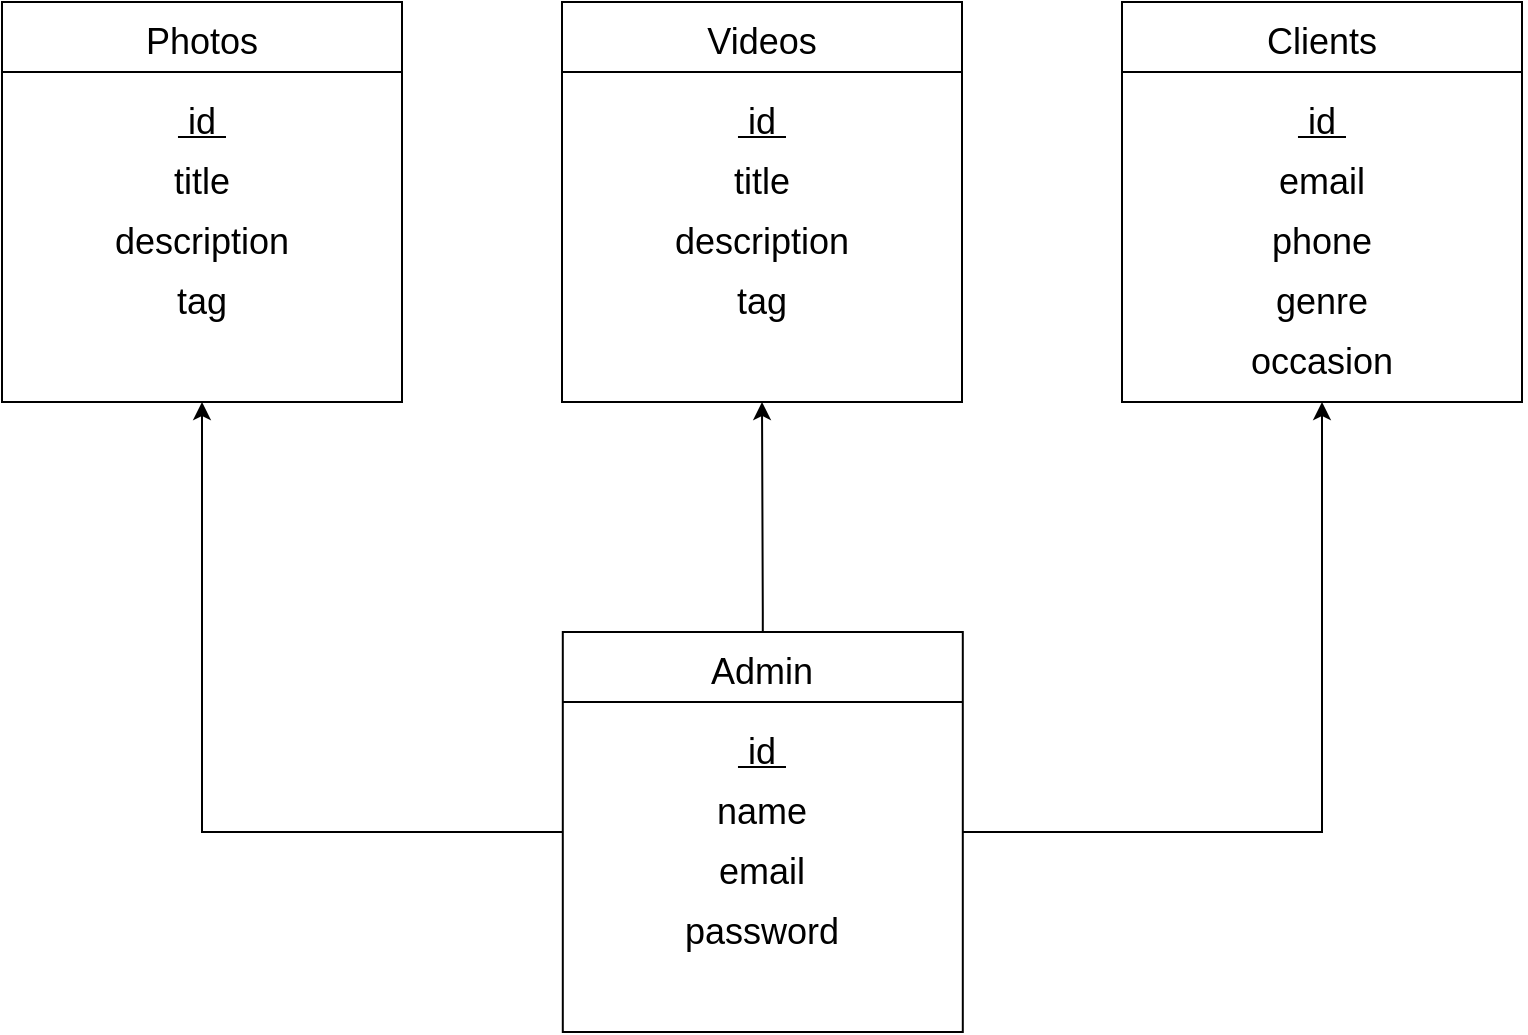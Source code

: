 <mxfile>
    <diagram id="6rJ5F0iTvcQhFKZNp73E" name="Page-1">
        <mxGraphModel dx="330" dy="183" grid="1" gridSize="10" guides="1" tooltips="1" connect="1" arrows="1" fold="1" page="1" pageScale="1" pageWidth="827" pageHeight="1169" math="0" shadow="0">
            <root>
                <mxCell id="0"/>
                <mxCell id="1" parent="0"/>
                <mxCell id="52" style="edgeStyle=orthogonalEdgeStyle;rounded=0;orthogonalLoop=1;jettySize=auto;html=1;entryX=0.5;entryY=1;entryDx=0;entryDy=0;" edge="1" parent="1" source="19" target="36">
                    <mxGeometry relative="1" as="geometry">
                        <mxPoint x="409.6" y="525" as="targetPoint"/>
                        <Array as="points">
                            <mxPoint x="399.6" y="645"/>
                            <mxPoint x="399.6" y="645"/>
                        </Array>
                    </mxGeometry>
                </mxCell>
                <mxCell id="56" style="edgeStyle=orthogonalEdgeStyle;rounded=0;orthogonalLoop=1;jettySize=auto;html=1;entryX=0.5;entryY=1;entryDx=0;entryDy=0;" edge="1" parent="1" source="19" target="43">
                    <mxGeometry relative="1" as="geometry"/>
                </mxCell>
                <mxCell id="57" style="edgeStyle=orthogonalEdgeStyle;rounded=0;orthogonalLoop=1;jettySize=auto;html=1;entryX=0.5;entryY=1;entryDx=0;entryDy=0;" edge="1" parent="1" source="19" target="28">
                    <mxGeometry relative="1" as="geometry"/>
                </mxCell>
                <mxCell id="19" value="" style="whiteSpace=wrap;html=1;aspect=fixed;fillColor=none;" vertex="1" parent="1">
                    <mxGeometry x="300.4" y="655" width="200" height="200" as="geometry"/>
                </mxCell>
                <mxCell id="20" value="" style="endArrow=none;html=1;exitX=-0.002;exitY=0.175;exitDx=0;exitDy=0;exitPerimeter=0;entryX=1;entryY=0.175;entryDx=0;entryDy=0;entryPerimeter=0;" edge="1" parent="1" source="19" target="19">
                    <mxGeometry width="50" height="50" relative="1" as="geometry">
                        <mxPoint x="610.4" y="805" as="sourcePoint"/>
                        <mxPoint x="660.4" y="755" as="targetPoint"/>
                    </mxGeometry>
                </mxCell>
                <mxCell id="21" value="&lt;font style=&quot;font-size: 18px&quot;&gt;Admin&lt;/font&gt;" style="text;html=1;strokeColor=none;fillColor=none;align=center;verticalAlign=middle;whiteSpace=wrap;rounded=0;" vertex="1" parent="1">
                    <mxGeometry x="380.4" y="665" width="40" height="20" as="geometry"/>
                </mxCell>
                <mxCell id="23" value="&lt;font style=&quot;font-size: 18px&quot;&gt;name&lt;/font&gt;" style="text;html=1;strokeColor=none;fillColor=none;align=center;verticalAlign=middle;whiteSpace=wrap;rounded=0;" vertex="1" parent="1">
                    <mxGeometry x="380.4" y="735" width="40" height="20" as="geometry"/>
                </mxCell>
                <mxCell id="24" value="&lt;font style=&quot;font-size: 18px&quot;&gt;email&lt;/font&gt;" style="text;html=1;strokeColor=none;fillColor=none;align=center;verticalAlign=middle;whiteSpace=wrap;rounded=0;" vertex="1" parent="1">
                    <mxGeometry x="380.4" y="765" width="40" height="20" as="geometry"/>
                </mxCell>
                <mxCell id="25" value="&lt;font style=&quot;font-size: 18px&quot;&gt;password&lt;/font&gt;" style="text;html=1;strokeColor=none;fillColor=none;align=center;verticalAlign=middle;whiteSpace=wrap;rounded=0;" vertex="1" parent="1">
                    <mxGeometry x="380.4" y="795" width="40" height="20" as="geometry"/>
                </mxCell>
                <mxCell id="27" value="&lt;font style=&quot;font-size: 18px&quot;&gt;&lt;u&gt;&amp;nbsp;id&amp;nbsp;&lt;/u&gt;&lt;/font&gt;" style="text;html=1;strokeColor=none;fillColor=none;align=center;verticalAlign=middle;whiteSpace=wrap;rounded=0;" vertex="1" parent="1">
                    <mxGeometry x="380.4" y="705" width="40" height="20" as="geometry"/>
                </mxCell>
                <mxCell id="28" value="" style="whiteSpace=wrap;html=1;aspect=fixed;fillColor=none;" vertex="1" parent="1">
                    <mxGeometry x="20" y="340" width="200" height="200" as="geometry"/>
                </mxCell>
                <mxCell id="29" value="&lt;span style=&quot;font-size: 18px&quot;&gt;Photos&lt;/span&gt;" style="text;html=1;strokeColor=none;fillColor=none;align=center;verticalAlign=middle;whiteSpace=wrap;rounded=0;" vertex="1" parent="1">
                    <mxGeometry x="100" y="350" width="40" height="20" as="geometry"/>
                </mxCell>
                <mxCell id="30" value="&lt;font style=&quot;font-size: 18px&quot;&gt;title&lt;/font&gt;" style="text;html=1;strokeColor=none;fillColor=none;align=center;verticalAlign=middle;whiteSpace=wrap;rounded=0;" vertex="1" parent="1">
                    <mxGeometry x="100" y="420" width="40" height="20" as="geometry"/>
                </mxCell>
                <mxCell id="31" value="&lt;font style=&quot;font-size: 18px&quot;&gt;description&lt;/font&gt;" style="text;html=1;strokeColor=none;fillColor=none;align=center;verticalAlign=middle;whiteSpace=wrap;rounded=0;" vertex="1" parent="1">
                    <mxGeometry x="100" y="450" width="40" height="20" as="geometry"/>
                </mxCell>
                <mxCell id="32" value="&lt;font style=&quot;font-size: 18px&quot;&gt;tag&lt;/font&gt;" style="text;html=1;strokeColor=none;fillColor=none;align=center;verticalAlign=middle;whiteSpace=wrap;rounded=0;" vertex="1" parent="1">
                    <mxGeometry x="100" y="480" width="40" height="20" as="geometry"/>
                </mxCell>
                <mxCell id="33" value="&lt;font style=&quot;font-size: 18px&quot;&gt;&lt;u&gt;&amp;nbsp;id&amp;nbsp;&lt;/u&gt;&lt;/font&gt;" style="text;html=1;strokeColor=none;fillColor=none;align=center;verticalAlign=middle;whiteSpace=wrap;rounded=0;" vertex="1" parent="1">
                    <mxGeometry x="100" y="390" width="40" height="20" as="geometry"/>
                </mxCell>
                <mxCell id="34" value="" style="endArrow=none;html=1;exitX=-0.002;exitY=0.175;exitDx=0;exitDy=0;exitPerimeter=0;entryX=1;entryY=0.175;entryDx=0;entryDy=0;entryPerimeter=0;" edge="1" parent="1">
                    <mxGeometry width="50" height="50" relative="1" as="geometry">
                        <mxPoint x="20.0" y="375" as="sourcePoint"/>
                        <mxPoint x="220.4" y="375" as="targetPoint"/>
                    </mxGeometry>
                </mxCell>
                <mxCell id="36" value="" style="whiteSpace=wrap;html=1;aspect=fixed;fillColor=none;" vertex="1" parent="1">
                    <mxGeometry x="300" y="340" width="200" height="200" as="geometry"/>
                </mxCell>
                <mxCell id="37" value="&lt;span style=&quot;font-size: 18px&quot;&gt;Videos&lt;/span&gt;" style="text;html=1;strokeColor=none;fillColor=none;align=center;verticalAlign=middle;whiteSpace=wrap;rounded=0;" vertex="1" parent="1">
                    <mxGeometry x="380" y="350" width="40" height="20" as="geometry"/>
                </mxCell>
                <mxCell id="38" value="&lt;font style=&quot;font-size: 18px&quot;&gt;title&lt;/font&gt;" style="text;html=1;strokeColor=none;fillColor=none;align=center;verticalAlign=middle;whiteSpace=wrap;rounded=0;" vertex="1" parent="1">
                    <mxGeometry x="380" y="420" width="40" height="20" as="geometry"/>
                </mxCell>
                <mxCell id="39" value="&lt;font style=&quot;font-size: 18px&quot;&gt;description&lt;/font&gt;" style="text;html=1;strokeColor=none;fillColor=none;align=center;verticalAlign=middle;whiteSpace=wrap;rounded=0;" vertex="1" parent="1">
                    <mxGeometry x="380" y="450" width="40" height="20" as="geometry"/>
                </mxCell>
                <mxCell id="40" value="&lt;font style=&quot;font-size: 18px&quot;&gt;tag&lt;/font&gt;" style="text;html=1;strokeColor=none;fillColor=none;align=center;verticalAlign=middle;whiteSpace=wrap;rounded=0;" vertex="1" parent="1">
                    <mxGeometry x="380" y="480" width="40" height="20" as="geometry"/>
                </mxCell>
                <mxCell id="41" value="&lt;font style=&quot;font-size: 18px&quot;&gt;&lt;u&gt;&amp;nbsp;id&amp;nbsp;&lt;/u&gt;&lt;/font&gt;" style="text;html=1;strokeColor=none;fillColor=none;align=center;verticalAlign=middle;whiteSpace=wrap;rounded=0;" vertex="1" parent="1">
                    <mxGeometry x="380" y="390" width="40" height="20" as="geometry"/>
                </mxCell>
                <mxCell id="42" value="" style="endArrow=none;html=1;exitX=-0.002;exitY=0.175;exitDx=0;exitDy=0;exitPerimeter=0;entryX=1;entryY=0.175;entryDx=0;entryDy=0;entryPerimeter=0;" edge="1" parent="1">
                    <mxGeometry width="50" height="50" relative="1" as="geometry">
                        <mxPoint x="300" y="375" as="sourcePoint"/>
                        <mxPoint x="500.4" y="375" as="targetPoint"/>
                    </mxGeometry>
                </mxCell>
                <mxCell id="43" value="" style="whiteSpace=wrap;html=1;aspect=fixed;fillColor=none;" vertex="1" parent="1">
                    <mxGeometry x="580.0" y="340" width="200" height="200" as="geometry"/>
                </mxCell>
                <mxCell id="44" value="&lt;span style=&quot;font-size: 18px&quot;&gt;Clients&lt;/span&gt;" style="text;html=1;strokeColor=none;fillColor=none;align=center;verticalAlign=middle;whiteSpace=wrap;rounded=0;" vertex="1" parent="1">
                    <mxGeometry x="660.0" y="350" width="40" height="20" as="geometry"/>
                </mxCell>
                <mxCell id="45" value="&lt;font style=&quot;font-size: 18px&quot;&gt;email&lt;/font&gt;" style="text;html=1;strokeColor=none;fillColor=none;align=center;verticalAlign=middle;whiteSpace=wrap;rounded=0;" vertex="1" parent="1">
                    <mxGeometry x="660.0" y="420" width="40" height="20" as="geometry"/>
                </mxCell>
                <mxCell id="46" value="&lt;font style=&quot;font-size: 18px&quot;&gt;phone&lt;/font&gt;" style="text;html=1;strokeColor=none;fillColor=none;align=center;verticalAlign=middle;whiteSpace=wrap;rounded=0;" vertex="1" parent="1">
                    <mxGeometry x="660.0" y="450" width="40" height="20" as="geometry"/>
                </mxCell>
                <mxCell id="47" value="&lt;font style=&quot;font-size: 18px&quot;&gt;genre&lt;/font&gt;" style="text;html=1;strokeColor=none;fillColor=none;align=center;verticalAlign=middle;whiteSpace=wrap;rounded=0;" vertex="1" parent="1">
                    <mxGeometry x="660.0" y="480" width="40" height="20" as="geometry"/>
                </mxCell>
                <mxCell id="48" value="&lt;font style=&quot;font-size: 18px&quot;&gt;&lt;u&gt;&amp;nbsp;id&amp;nbsp;&lt;/u&gt;&lt;/font&gt;" style="text;html=1;strokeColor=none;fillColor=none;align=center;verticalAlign=middle;whiteSpace=wrap;rounded=0;" vertex="1" parent="1">
                    <mxGeometry x="660.0" y="390" width="40" height="20" as="geometry"/>
                </mxCell>
                <mxCell id="49" value="" style="endArrow=none;html=1;exitX=-0.002;exitY=0.175;exitDx=0;exitDy=0;exitPerimeter=0;entryX=1;entryY=0.175;entryDx=0;entryDy=0;entryPerimeter=0;" edge="1" parent="1">
                    <mxGeometry width="50" height="50" relative="1" as="geometry">
                        <mxPoint x="580.0" y="375" as="sourcePoint"/>
                        <mxPoint x="780.4" y="375" as="targetPoint"/>
                    </mxGeometry>
                </mxCell>
                <mxCell id="50" value="&lt;span style=&quot;font-size: 18px&quot;&gt;occasion&lt;/span&gt;" style="text;html=1;strokeColor=none;fillColor=none;align=center;verticalAlign=middle;whiteSpace=wrap;rounded=0;" vertex="1" parent="1">
                    <mxGeometry x="660.0" y="510" width="40" height="20" as="geometry"/>
                </mxCell>
            </root>
        </mxGraphModel>
    </diagram>
</mxfile>